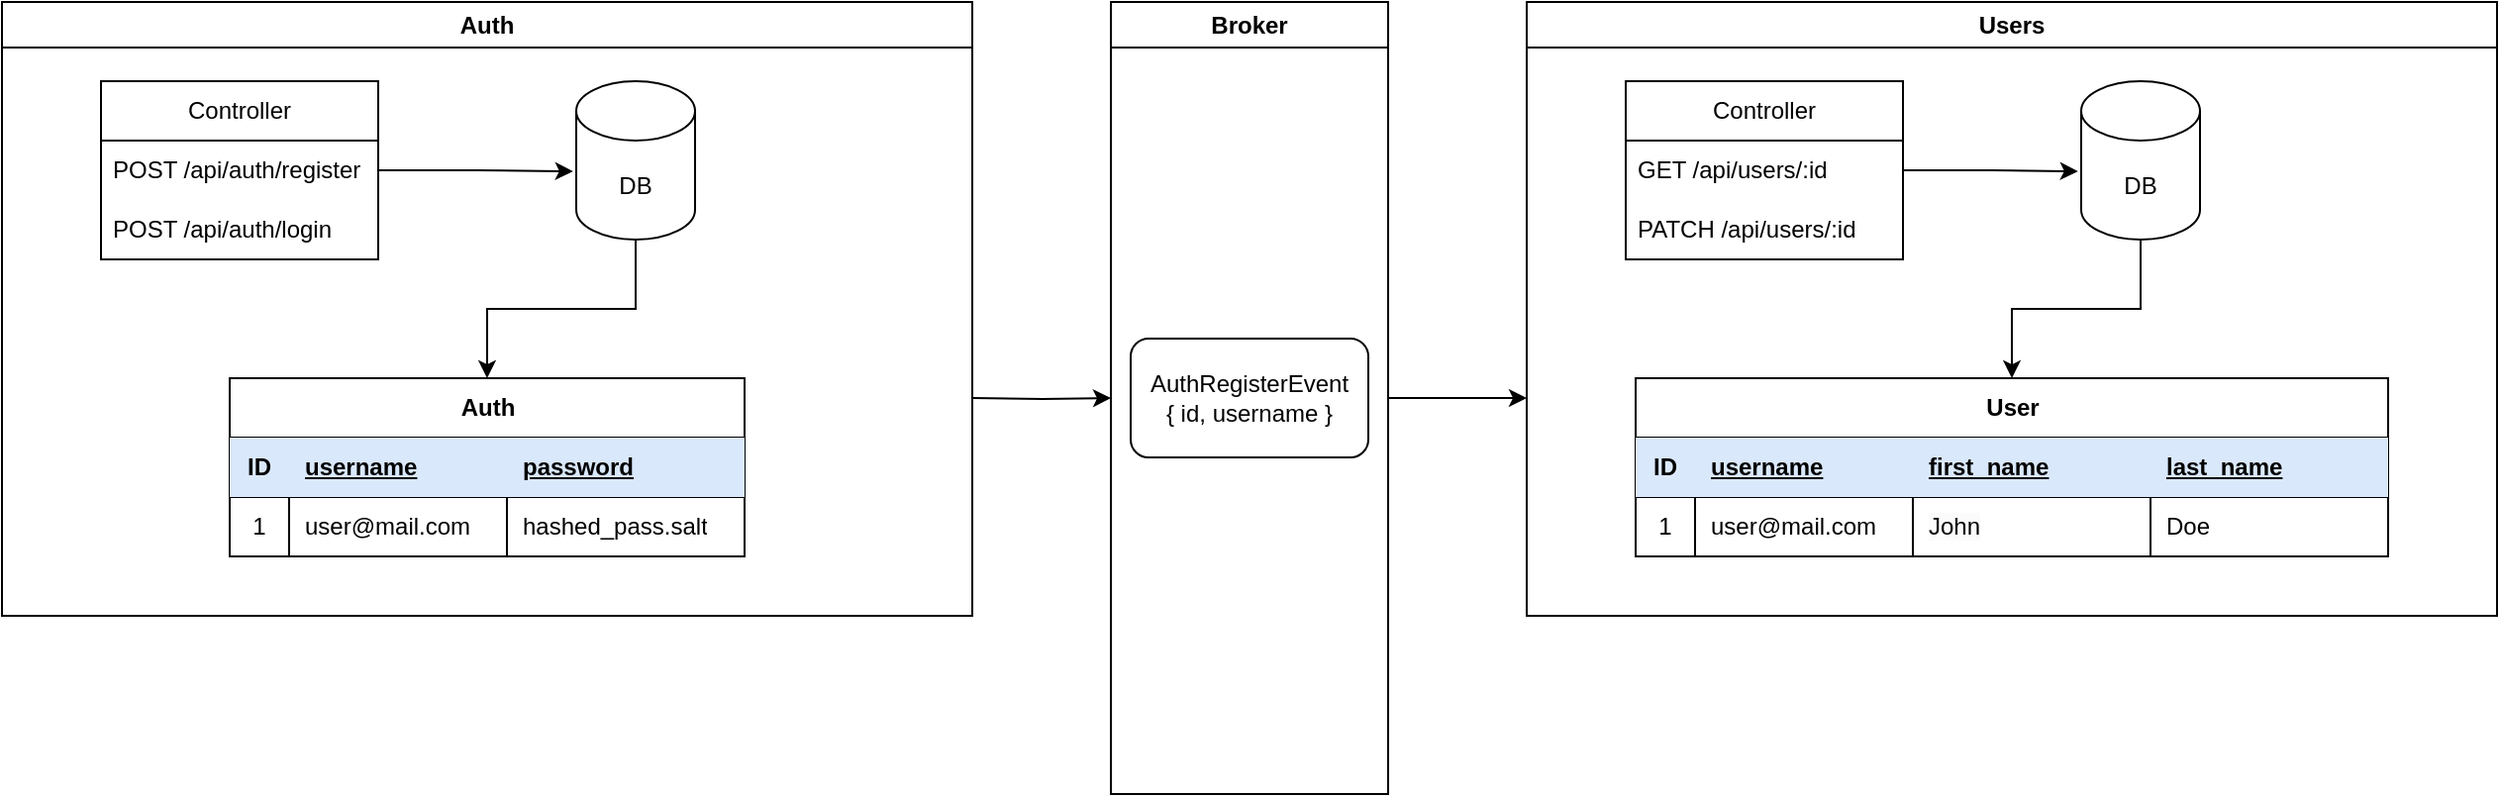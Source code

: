 <mxfile version="21.6.2" type="github">
  <diagram name="Page-1" id="8A3y_nzOzfy-7OrKwesn">
    <mxGraphModel dx="2514" dy="1006" grid="1" gridSize="10" guides="1" tooltips="1" connect="1" arrows="1" fold="1" page="1" pageScale="1" pageWidth="827" pageHeight="1169" math="0" shadow="0">
      <root>
        <mxCell id="0" />
        <mxCell id="1" parent="0" />
        <mxCell id="qodNmMBMk2x3q_hM-X3--87" style="edgeStyle=orthogonalEdgeStyle;rounded=0;orthogonalLoop=1;jettySize=auto;html=1;entryX=0;entryY=0.5;entryDx=0;entryDy=0;" edge="1" parent="1" target="qodNmMBMk2x3q_hM-X3--61">
          <mxGeometry relative="1" as="geometry">
            <mxPoint x="310" y="245" as="targetPoint" />
            <mxPoint x="240" y="280" as="sourcePoint" />
          </mxGeometry>
        </mxCell>
        <mxCell id="qodNmMBMk2x3q_hM-X3--1" value="Auth" style="swimlane;whiteSpace=wrap;html=1;" vertex="1" parent="1">
          <mxGeometry x="-250" y="80" width="490" height="310" as="geometry" />
        </mxCell>
        <mxCell id="qodNmMBMk2x3q_hM-X3--4" value="DB" style="shape=cylinder3;whiteSpace=wrap;html=1;boundedLbl=1;backgroundOutline=1;size=15;" vertex="1" parent="qodNmMBMk2x3q_hM-X3--1">
          <mxGeometry x="290" y="40" width="60" height="80" as="geometry" />
        </mxCell>
        <mxCell id="qodNmMBMk2x3q_hM-X3--50" value="Controller" style="swimlane;fontStyle=0;childLayout=stackLayout;horizontal=1;startSize=30;horizontalStack=0;resizeParent=1;resizeParentMax=0;resizeLast=0;collapsible=1;marginBottom=0;whiteSpace=wrap;html=1;fixDash=0;absoluteArcSize=0;" vertex="1" parent="qodNmMBMk2x3q_hM-X3--1">
          <mxGeometry x="50" y="40" width="140" height="90" as="geometry" />
        </mxCell>
        <mxCell id="qodNmMBMk2x3q_hM-X3--51" value="POST /api/auth/register" style="text;strokeColor=none;fillColor=none;align=left;verticalAlign=middle;spacingLeft=4;spacingRight=4;overflow=hidden;points=[[0,0.5],[1,0.5]];portConstraint=eastwest;rotatable=0;whiteSpace=wrap;html=1;absoluteArcSize=0;" vertex="1" parent="qodNmMBMk2x3q_hM-X3--50">
          <mxGeometry y="30" width="140" height="30" as="geometry" />
        </mxCell>
        <mxCell id="qodNmMBMk2x3q_hM-X3--52" value="POST /api/auth/login" style="text;strokeColor=none;fillColor=none;align=left;verticalAlign=middle;spacingLeft=4;spacingRight=4;overflow=hidden;points=[[0,0.5],[1,0.5]];portConstraint=eastwest;rotatable=0;whiteSpace=wrap;html=1;" vertex="1" parent="qodNmMBMk2x3q_hM-X3--50">
          <mxGeometry y="60" width="140" height="30" as="geometry" />
        </mxCell>
        <mxCell id="qodNmMBMk2x3q_hM-X3--54" style="edgeStyle=orthogonalEdgeStyle;rounded=0;orthogonalLoop=1;jettySize=auto;html=1;entryX=-0.027;entryY=0.569;entryDx=0;entryDy=0;entryPerimeter=0;" edge="1" parent="qodNmMBMk2x3q_hM-X3--1" source="qodNmMBMk2x3q_hM-X3--51" target="qodNmMBMk2x3q_hM-X3--4">
          <mxGeometry relative="1" as="geometry" />
        </mxCell>
        <mxCell id="qodNmMBMk2x3q_hM-X3--6" value="Auth" style="shape=table;startSize=30;container=1;collapsible=1;childLayout=tableLayout;fixedRows=1;rowLines=1;fontStyle=1;align=center;resizeLast=1;html=1;resizeLastRow=0;absoluteArcSize=0;noLabel=0;portConstraintRotation=0;snapToPoint=0;fixDash=0;perimeter=rectanglePerimeter;backgroundOutline=0;movableLabel=0;autosize=0;fixedWidth=0;enumerate=0;" vertex="1" parent="qodNmMBMk2x3q_hM-X3--1">
          <mxGeometry x="115" y="190" width="260" height="90" as="geometry">
            <mxRectangle x="290" y="250" width="70" height="30" as="alternateBounds" />
          </mxGeometry>
        </mxCell>
        <mxCell id="qodNmMBMk2x3q_hM-X3--7" value="" style="shape=tableRow;horizontal=0;startSize=0;swimlaneHead=0;swimlaneBody=0;fillColor=none;collapsible=0;dropTarget=0;points=[[0,0.5],[1,0.5]];portConstraint=eastwest;top=0;left=0;right=0;bottom=1;" vertex="1" parent="qodNmMBMk2x3q_hM-X3--6">
          <mxGeometry y="30" width="260" height="30" as="geometry" />
        </mxCell>
        <mxCell id="qodNmMBMk2x3q_hM-X3--8" value="ID" style="shape=partialRectangle;connectable=0;fillColor=#dae8fc;top=0;left=0;bottom=0;right=0;fontStyle=1;overflow=hidden;whiteSpace=wrap;html=1;strokeColor=#6c8ebf;" vertex="1" parent="qodNmMBMk2x3q_hM-X3--7">
          <mxGeometry width="30" height="30" as="geometry">
            <mxRectangle width="30" height="30" as="alternateBounds" />
          </mxGeometry>
        </mxCell>
        <mxCell id="qodNmMBMk2x3q_hM-X3--9" value="username" style="shape=partialRectangle;connectable=0;fillColor=#dae8fc;top=0;left=0;bottom=0;right=0;align=left;spacingLeft=6;fontStyle=5;overflow=hidden;whiteSpace=wrap;html=1;strokeColor=#6c8ebf;" vertex="1" parent="qodNmMBMk2x3q_hM-X3--7">
          <mxGeometry x="30" width="110" height="30" as="geometry">
            <mxRectangle width="110" height="30" as="alternateBounds" />
          </mxGeometry>
        </mxCell>
        <mxCell id="qodNmMBMk2x3q_hM-X3--34" value="password" style="shape=partialRectangle;connectable=0;fillColor=#dae8fc;top=0;left=0;bottom=0;right=0;align=left;spacingLeft=6;fontStyle=5;overflow=hidden;whiteSpace=wrap;html=1;strokeColor=#6c8ebf;" vertex="1" parent="qodNmMBMk2x3q_hM-X3--7">
          <mxGeometry x="140" width="120" height="30" as="geometry">
            <mxRectangle width="120" height="30" as="alternateBounds" />
          </mxGeometry>
        </mxCell>
        <mxCell id="qodNmMBMk2x3q_hM-X3--10" value="" style="shape=tableRow;horizontal=0;startSize=0;swimlaneHead=0;swimlaneBody=0;fillColor=none;collapsible=0;dropTarget=0;points=[[0,0.5],[1,0.5]];portConstraint=eastwest;top=0;left=0;right=0;bottom=0;" vertex="1" parent="qodNmMBMk2x3q_hM-X3--6">
          <mxGeometry y="60" width="260" height="30" as="geometry" />
        </mxCell>
        <mxCell id="qodNmMBMk2x3q_hM-X3--11" value="1" style="shape=partialRectangle;connectable=0;fillColor=none;top=0;left=0;bottom=0;right=0;editable=1;overflow=hidden;whiteSpace=wrap;html=1;" vertex="1" parent="qodNmMBMk2x3q_hM-X3--10">
          <mxGeometry width="30" height="30" as="geometry">
            <mxRectangle width="30" height="30" as="alternateBounds" />
          </mxGeometry>
        </mxCell>
        <mxCell id="qodNmMBMk2x3q_hM-X3--12" value="user@mail.com" style="shape=partialRectangle;connectable=0;fillColor=none;top=0;left=0;bottom=0;right=0;align=left;spacingLeft=6;overflow=hidden;whiteSpace=wrap;html=1;" vertex="1" parent="qodNmMBMk2x3q_hM-X3--10">
          <mxGeometry x="30" width="110" height="30" as="geometry">
            <mxRectangle width="110" height="30" as="alternateBounds" />
          </mxGeometry>
        </mxCell>
        <mxCell id="qodNmMBMk2x3q_hM-X3--35" value="hashed_pass.salt" style="shape=partialRectangle;connectable=0;fillColor=none;top=0;left=0;bottom=0;right=0;align=left;spacingLeft=6;overflow=hidden;whiteSpace=wrap;html=1;" vertex="1" parent="qodNmMBMk2x3q_hM-X3--10">
          <mxGeometry x="140" width="120" height="30" as="geometry">
            <mxRectangle width="120" height="30" as="alternateBounds" />
          </mxGeometry>
        </mxCell>
        <mxCell id="qodNmMBMk2x3q_hM-X3--42" style="edgeStyle=orthogonalEdgeStyle;rounded=0;orthogonalLoop=1;jettySize=auto;html=1;entryX=0.5;entryY=0;entryDx=0;entryDy=0;" edge="1" parent="qodNmMBMk2x3q_hM-X3--1" source="qodNmMBMk2x3q_hM-X3--4" target="qodNmMBMk2x3q_hM-X3--6">
          <mxGeometry relative="1" as="geometry" />
        </mxCell>
        <mxCell id="qodNmMBMk2x3q_hM-X3--88" style="edgeStyle=orthogonalEdgeStyle;rounded=0;orthogonalLoop=1;jettySize=auto;html=1;" edge="1" parent="1" source="qodNmMBMk2x3q_hM-X3--61">
          <mxGeometry relative="1" as="geometry">
            <mxPoint x="520" y="280" as="targetPoint" />
          </mxGeometry>
        </mxCell>
        <mxCell id="qodNmMBMk2x3q_hM-X3--61" value="Broker" style="swimlane;whiteSpace=wrap;html=1;" vertex="1" parent="1">
          <mxGeometry x="310" y="80" width="140" height="400" as="geometry" />
        </mxCell>
        <mxCell id="qodNmMBMk2x3q_hM-X3--46" value="AuthRegisterEvent&lt;br&gt;{ id, username }" style="rounded=1;whiteSpace=wrap;html=1;" vertex="1" parent="qodNmMBMk2x3q_hM-X3--61">
          <mxGeometry x="10" y="170" width="120" height="60" as="geometry" />
        </mxCell>
        <mxCell id="qodNmMBMk2x3q_hM-X3--63" value="Users" style="swimlane;whiteSpace=wrap;html=1;" vertex="1" parent="1">
          <mxGeometry x="520" y="80" width="490" height="310" as="geometry" />
        </mxCell>
        <mxCell id="qodNmMBMk2x3q_hM-X3--64" value="DB" style="shape=cylinder3;whiteSpace=wrap;html=1;boundedLbl=1;backgroundOutline=1;size=15;" vertex="1" parent="qodNmMBMk2x3q_hM-X3--63">
          <mxGeometry x="280" y="40" width="60" height="80" as="geometry" />
        </mxCell>
        <mxCell id="qodNmMBMk2x3q_hM-X3--65" value="Controller" style="swimlane;fontStyle=0;childLayout=stackLayout;horizontal=1;startSize=30;horizontalStack=0;resizeParent=1;resizeParentMax=0;resizeLast=0;collapsible=1;marginBottom=0;whiteSpace=wrap;html=1;fixDash=0;absoluteArcSize=0;" vertex="1" parent="qodNmMBMk2x3q_hM-X3--63">
          <mxGeometry x="50" y="40" width="140" height="90" as="geometry" />
        </mxCell>
        <mxCell id="qodNmMBMk2x3q_hM-X3--66" value="GET /api/users/:id" style="text;strokeColor=none;fillColor=none;align=left;verticalAlign=middle;spacingLeft=4;spacingRight=4;overflow=hidden;points=[[0,0.5],[1,0.5]];portConstraint=eastwest;rotatable=0;whiteSpace=wrap;html=1;absoluteArcSize=0;" vertex="1" parent="qodNmMBMk2x3q_hM-X3--65">
          <mxGeometry y="30" width="140" height="30" as="geometry" />
        </mxCell>
        <mxCell id="qodNmMBMk2x3q_hM-X3--67" value="PATCH /api/users/:id" style="text;strokeColor=none;fillColor=none;align=left;verticalAlign=middle;spacingLeft=4;spacingRight=4;overflow=hidden;points=[[0,0.5],[1,0.5]];portConstraint=eastwest;rotatable=0;whiteSpace=wrap;html=1;" vertex="1" parent="qodNmMBMk2x3q_hM-X3--65">
          <mxGeometry y="60" width="140" height="30" as="geometry" />
        </mxCell>
        <mxCell id="qodNmMBMk2x3q_hM-X3--68" style="edgeStyle=orthogonalEdgeStyle;rounded=0;orthogonalLoop=1;jettySize=auto;html=1;entryX=-0.027;entryY=0.569;entryDx=0;entryDy=0;entryPerimeter=0;" edge="1" parent="qodNmMBMk2x3q_hM-X3--63" source="qodNmMBMk2x3q_hM-X3--66" target="qodNmMBMk2x3q_hM-X3--64">
          <mxGeometry relative="1" as="geometry" />
        </mxCell>
        <mxCell id="qodNmMBMk2x3q_hM-X3--70" value="User" style="shape=table;startSize=30;container=1;collapsible=1;childLayout=tableLayout;fixedRows=1;rowLines=1;fontStyle=1;align=center;resizeLast=1;html=1;resizeLastRow=0;absoluteArcSize=0;noLabel=0;portConstraintRotation=0;snapToPoint=0;fixDash=0;perimeter=rectanglePerimeter;backgroundOutline=0;movableLabel=0;autosize=0;fixedWidth=0;enumerate=0;" vertex="1" parent="qodNmMBMk2x3q_hM-X3--63">
          <mxGeometry x="55" y="190" width="380" height="90" as="geometry">
            <mxRectangle x="290" y="250" width="70" height="30" as="alternateBounds" />
          </mxGeometry>
        </mxCell>
        <mxCell id="qodNmMBMk2x3q_hM-X3--71" value="" style="shape=tableRow;horizontal=0;startSize=0;swimlaneHead=0;swimlaneBody=0;fillColor=none;collapsible=0;dropTarget=0;points=[[0,0.5],[1,0.5]];portConstraint=eastwest;top=0;left=0;right=0;bottom=1;" vertex="1" parent="qodNmMBMk2x3q_hM-X3--70">
          <mxGeometry y="30" width="380" height="30" as="geometry" />
        </mxCell>
        <mxCell id="qodNmMBMk2x3q_hM-X3--72" value="ID" style="shape=partialRectangle;connectable=0;fillColor=#dae8fc;top=0;left=0;bottom=0;right=0;fontStyle=1;overflow=hidden;whiteSpace=wrap;html=1;strokeColor=#6c8ebf;" vertex="1" parent="qodNmMBMk2x3q_hM-X3--71">
          <mxGeometry width="30" height="30" as="geometry">
            <mxRectangle width="30" height="30" as="alternateBounds" />
          </mxGeometry>
        </mxCell>
        <mxCell id="qodNmMBMk2x3q_hM-X3--73" value="username" style="shape=partialRectangle;connectable=0;fillColor=#dae8fc;top=0;left=0;bottom=0;right=0;align=left;spacingLeft=6;fontStyle=5;overflow=hidden;whiteSpace=wrap;html=1;strokeColor=#6c8ebf;" vertex="1" parent="qodNmMBMk2x3q_hM-X3--71">
          <mxGeometry x="30" width="110" height="30" as="geometry">
            <mxRectangle width="110" height="30" as="alternateBounds" />
          </mxGeometry>
        </mxCell>
        <mxCell id="qodNmMBMk2x3q_hM-X3--75" value="first_name" style="shape=partialRectangle;connectable=0;fillColor=#dae8fc;top=0;left=0;bottom=0;right=0;align=left;spacingLeft=6;fontStyle=5;overflow=hidden;whiteSpace=wrap;html=1;strokeColor=#6c8ebf;" vertex="1" parent="qodNmMBMk2x3q_hM-X3--71">
          <mxGeometry x="140" width="120" height="30" as="geometry">
            <mxRectangle width="120" height="30" as="alternateBounds" />
          </mxGeometry>
        </mxCell>
        <mxCell id="qodNmMBMk2x3q_hM-X3--82" value="last_name" style="shape=partialRectangle;connectable=0;fillColor=#dae8fc;top=0;left=0;bottom=0;right=0;align=left;spacingLeft=6;fontStyle=5;overflow=hidden;whiteSpace=wrap;html=1;strokeColor=#6c8ebf;" vertex="1" parent="qodNmMBMk2x3q_hM-X3--71">
          <mxGeometry x="260" width="120" height="30" as="geometry">
            <mxRectangle width="120" height="30" as="alternateBounds" />
          </mxGeometry>
        </mxCell>
        <mxCell id="qodNmMBMk2x3q_hM-X3--76" value="" style="shape=tableRow;horizontal=0;startSize=0;swimlaneHead=0;swimlaneBody=0;fillColor=none;collapsible=0;dropTarget=0;points=[[0,0.5],[1,0.5]];portConstraint=eastwest;top=0;left=0;right=0;bottom=0;" vertex="1" parent="qodNmMBMk2x3q_hM-X3--70">
          <mxGeometry y="60" width="380" height="30" as="geometry" />
        </mxCell>
        <mxCell id="qodNmMBMk2x3q_hM-X3--77" value="1" style="shape=partialRectangle;connectable=0;fillColor=none;top=0;left=0;bottom=0;right=0;editable=1;overflow=hidden;whiteSpace=wrap;html=1;" vertex="1" parent="qodNmMBMk2x3q_hM-X3--76">
          <mxGeometry width="30" height="30" as="geometry">
            <mxRectangle width="30" height="30" as="alternateBounds" />
          </mxGeometry>
        </mxCell>
        <mxCell id="qodNmMBMk2x3q_hM-X3--78" value="user@mail.com" style="shape=partialRectangle;connectable=0;fillColor=none;top=0;left=0;bottom=0;right=0;align=left;spacingLeft=6;overflow=hidden;whiteSpace=wrap;html=1;" vertex="1" parent="qodNmMBMk2x3q_hM-X3--76">
          <mxGeometry x="30" width="110" height="30" as="geometry">
            <mxRectangle width="110" height="30" as="alternateBounds" />
          </mxGeometry>
        </mxCell>
        <mxCell id="qodNmMBMk2x3q_hM-X3--80" value="&lt;span style=&quot;caret-color: rgb(0, 0, 0); color: rgb(0, 0, 0); font-family: Helvetica; font-size: 12px; font-style: normal; font-variant-caps: normal; font-weight: 400; letter-spacing: normal; text-align: left; text-indent: 0px; text-transform: none; word-spacing: 0px; -webkit-text-stroke-width: 0px; background-color: rgb(251, 251, 251); text-decoration: none; float: none; display: inline !important;&quot;&gt;John&lt;/span&gt;" style="shape=partialRectangle;connectable=0;fillColor=none;top=0;left=0;bottom=0;right=0;align=left;spacingLeft=6;overflow=hidden;whiteSpace=wrap;html=1;" vertex="1" parent="qodNmMBMk2x3q_hM-X3--76">
          <mxGeometry x="140" width="120" height="30" as="geometry">
            <mxRectangle width="120" height="30" as="alternateBounds" />
          </mxGeometry>
        </mxCell>
        <mxCell id="qodNmMBMk2x3q_hM-X3--83" value="Doe" style="shape=partialRectangle;connectable=0;fillColor=none;top=0;left=0;bottom=0;right=0;align=left;spacingLeft=6;overflow=hidden;whiteSpace=wrap;html=1;" vertex="1" parent="qodNmMBMk2x3q_hM-X3--76">
          <mxGeometry x="260" width="120" height="30" as="geometry">
            <mxRectangle width="120" height="30" as="alternateBounds" />
          </mxGeometry>
        </mxCell>
        <mxCell id="qodNmMBMk2x3q_hM-X3--81" style="edgeStyle=orthogonalEdgeStyle;rounded=0;orthogonalLoop=1;jettySize=auto;html=1;entryX=0.5;entryY=0;entryDx=0;entryDy=0;" edge="1" parent="qodNmMBMk2x3q_hM-X3--63" source="qodNmMBMk2x3q_hM-X3--64" target="qodNmMBMk2x3q_hM-X3--70">
          <mxGeometry relative="1" as="geometry" />
        </mxCell>
      </root>
    </mxGraphModel>
  </diagram>
</mxfile>
